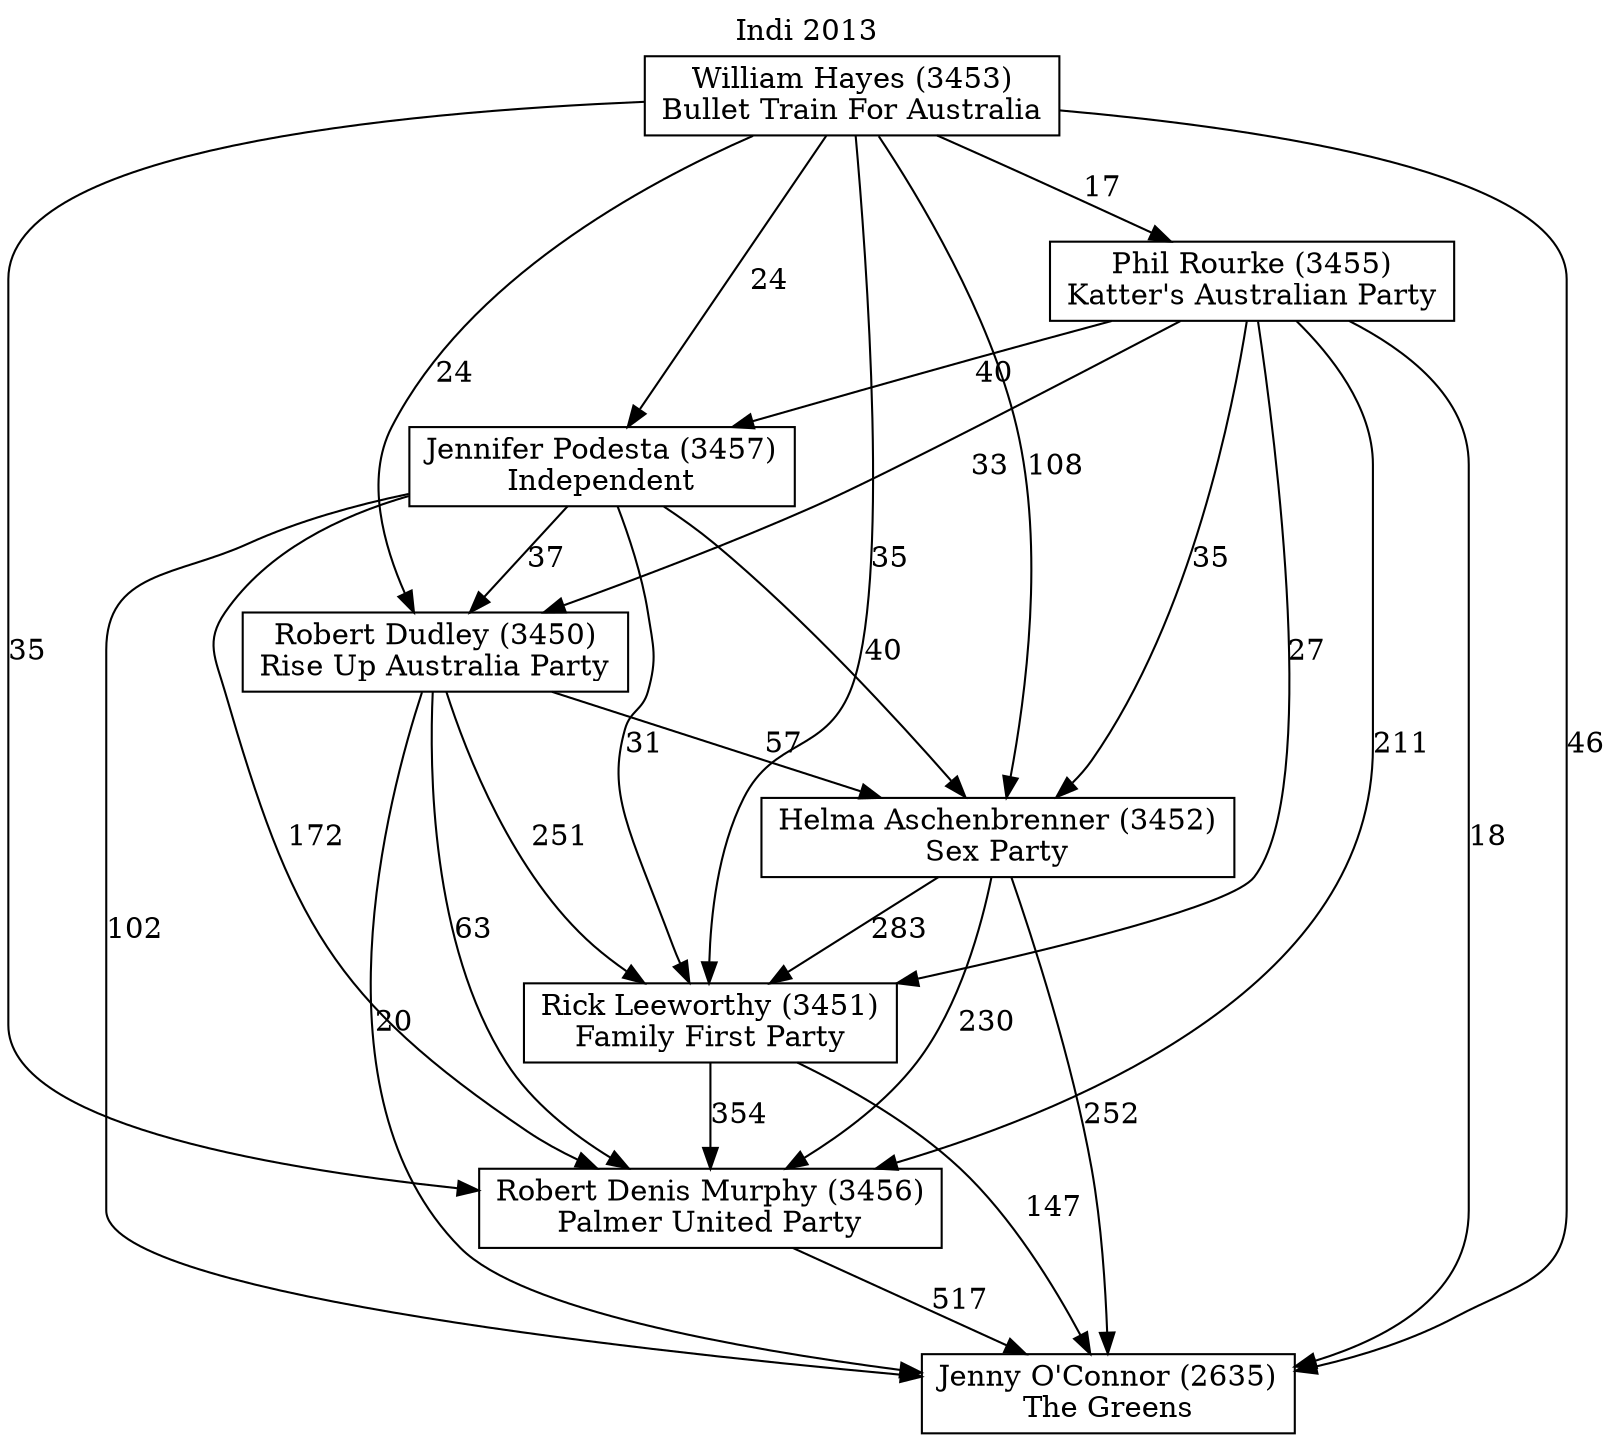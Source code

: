 // House preference flow
digraph "Jenny O'Connor (2635)_Indi_2013" {
	graph [label="Indi 2013" labelloc=t mclimit=10]
	node [shape=box]
	"Helma Aschenbrenner (3452)" [label="Helma Aschenbrenner (3452)
Sex Party"]
	"Jennifer Podesta (3457)" [label="Jennifer Podesta (3457)
Independent"]
	"Jenny O'Connor (2635)" [label="Jenny O'Connor (2635)
The Greens"]
	"Phil Rourke (3455)" [label="Phil Rourke (3455)
Katter's Australian Party"]
	"Rick Leeworthy (3451)" [label="Rick Leeworthy (3451)
Family First Party"]
	"Robert Denis Murphy (3456)" [label="Robert Denis Murphy (3456)
Palmer United Party"]
	"Robert Dudley (3450)" [label="Robert Dudley (3450)
Rise Up Australia Party"]
	"William Hayes (3453)" [label="William Hayes (3453)
Bullet Train For Australia"]
	"Helma Aschenbrenner (3452)" -> "Jenny O'Connor (2635)" [label=252]
	"Helma Aschenbrenner (3452)" -> "Rick Leeworthy (3451)" [label=283]
	"Helma Aschenbrenner (3452)" -> "Robert Denis Murphy (3456)" [label=230]
	"Jennifer Podesta (3457)" -> "Helma Aschenbrenner (3452)" [label=40]
	"Jennifer Podesta (3457)" -> "Jenny O'Connor (2635)" [label=102]
	"Jennifer Podesta (3457)" -> "Rick Leeworthy (3451)" [label=31]
	"Jennifer Podesta (3457)" -> "Robert Denis Murphy (3456)" [label=172]
	"Jennifer Podesta (3457)" -> "Robert Dudley (3450)" [label=37]
	"Phil Rourke (3455)" -> "Helma Aschenbrenner (3452)" [label=35]
	"Phil Rourke (3455)" -> "Jennifer Podesta (3457)" [label=40]
	"Phil Rourke (3455)" -> "Jenny O'Connor (2635)" [label=18]
	"Phil Rourke (3455)" -> "Rick Leeworthy (3451)" [label=27]
	"Phil Rourke (3455)" -> "Robert Denis Murphy (3456)" [label=211]
	"Phil Rourke (3455)" -> "Robert Dudley (3450)" [label=33]
	"Rick Leeworthy (3451)" -> "Jenny O'Connor (2635)" [label=147]
	"Rick Leeworthy (3451)" -> "Robert Denis Murphy (3456)" [label=354]
	"Robert Denis Murphy (3456)" -> "Jenny O'Connor (2635)" [label=517]
	"Robert Dudley (3450)" -> "Helma Aschenbrenner (3452)" [label=57]
	"Robert Dudley (3450)" -> "Jenny O'Connor (2635)" [label=20]
	"Robert Dudley (3450)" -> "Rick Leeworthy (3451)" [label=251]
	"Robert Dudley (3450)" -> "Robert Denis Murphy (3456)" [label=63]
	"William Hayes (3453)" -> "Helma Aschenbrenner (3452)" [label=108]
	"William Hayes (3453)" -> "Jennifer Podesta (3457)" [label=24]
	"William Hayes (3453)" -> "Jenny O'Connor (2635)" [label=46]
	"William Hayes (3453)" -> "Phil Rourke (3455)" [label=17]
	"William Hayes (3453)" -> "Rick Leeworthy (3451)" [label=35]
	"William Hayes (3453)" -> "Robert Denis Murphy (3456)" [label=35]
	"William Hayes (3453)" -> "Robert Dudley (3450)" [label=24]
}
